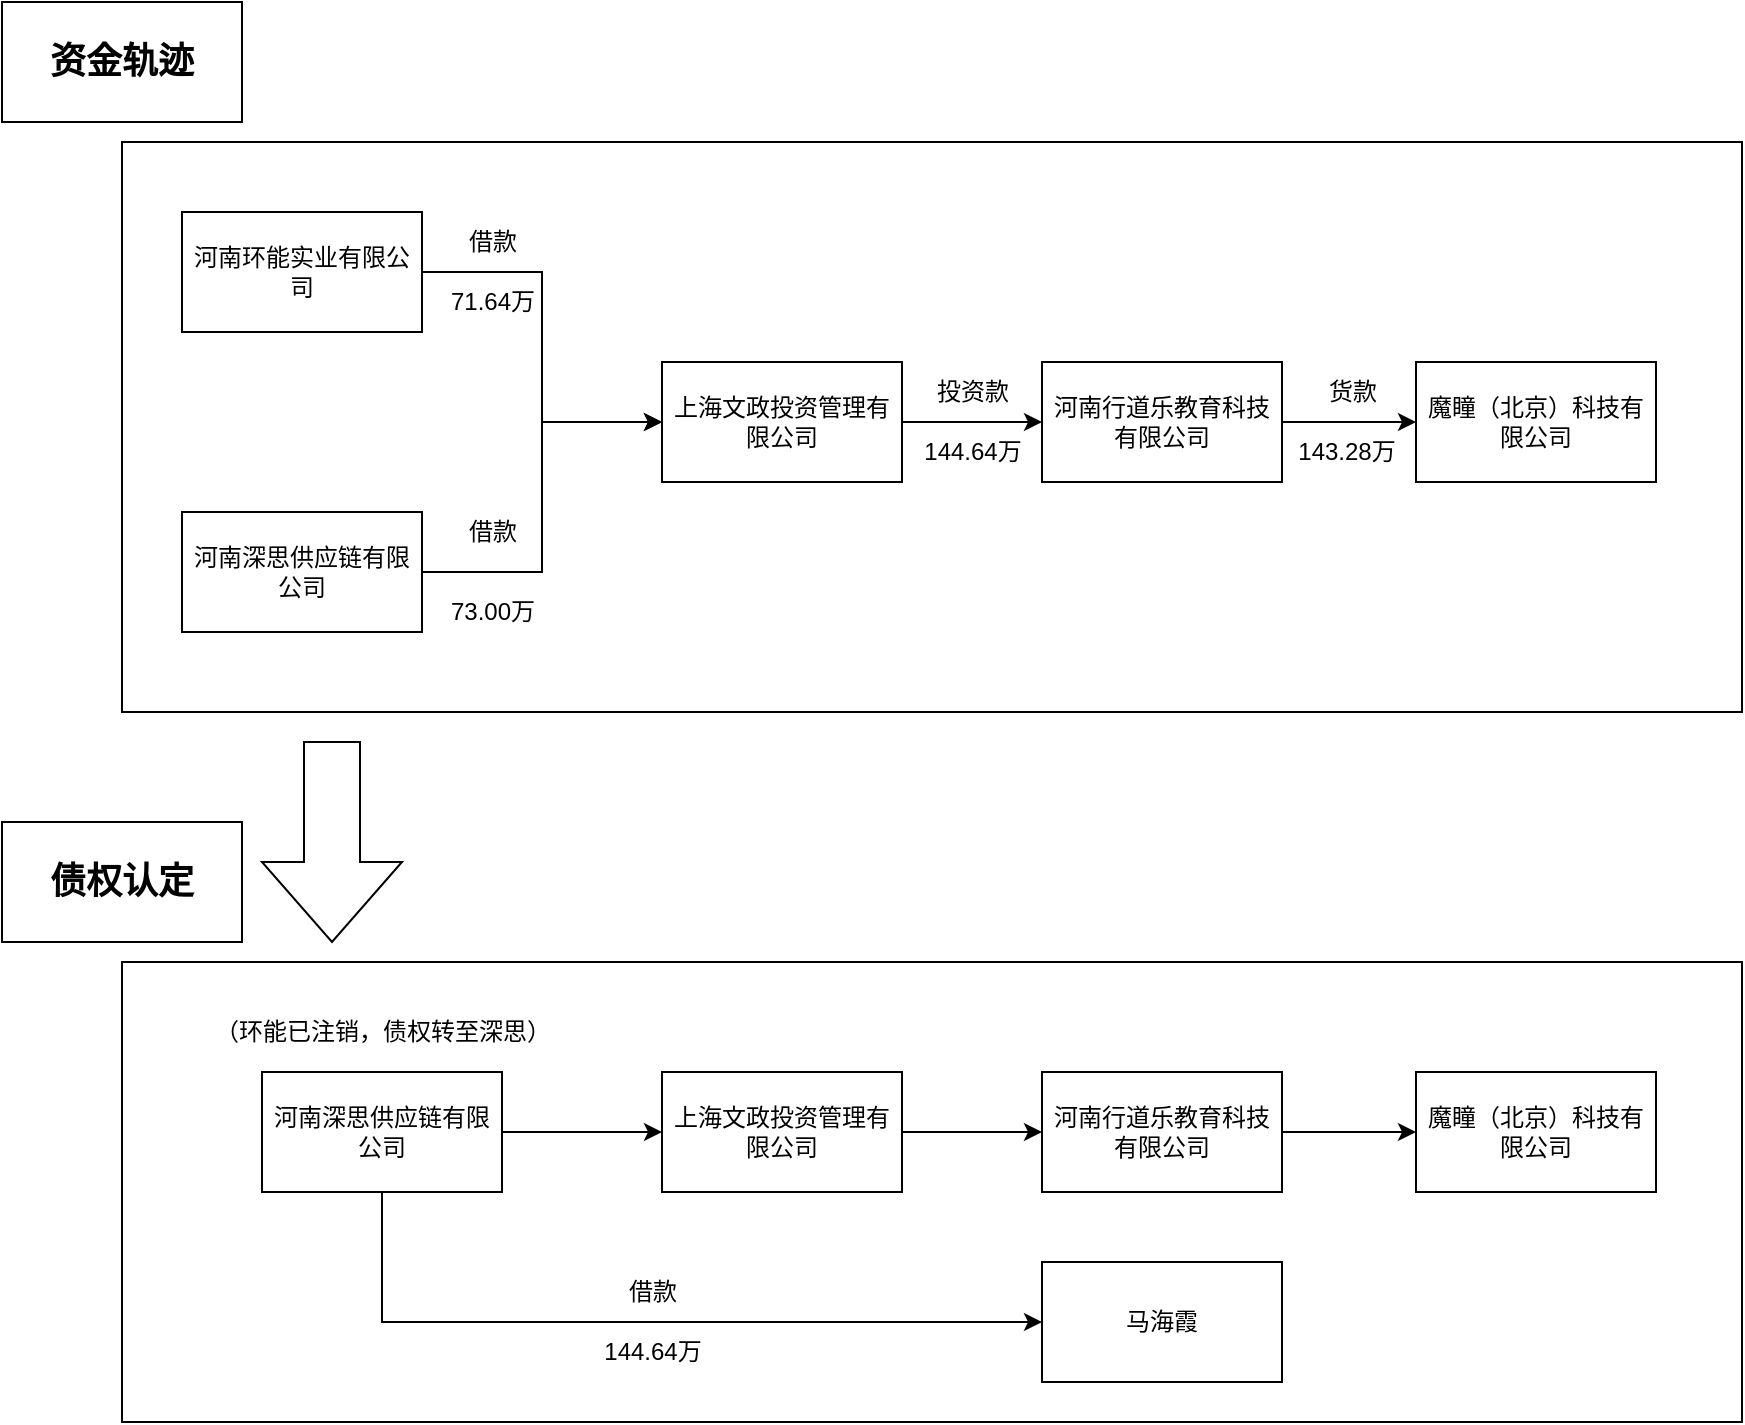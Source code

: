 <mxfile version="22.1.21" type="github">
  <diagram name="第 1 页" id="448E7n4bSGnICHPR-e7T">
    <mxGraphModel dx="1434" dy="746" grid="1" gridSize="10" guides="1" tooltips="1" connect="1" arrows="1" fold="1" page="1" pageScale="1" pageWidth="827" pageHeight="1169" math="0" shadow="0">
      <root>
        <mxCell id="0" />
        <mxCell id="1" parent="0" />
        <mxCell id="nbFcufh1acFG5wVBwIWf-41" value="" style="rounded=0;whiteSpace=wrap;html=1;" vertex="1" parent="1">
          <mxGeometry x="60" y="550" width="810" height="230" as="geometry" />
        </mxCell>
        <mxCell id="nbFcufh1acFG5wVBwIWf-38" value="" style="rounded=0;whiteSpace=wrap;html=1;" vertex="1" parent="1">
          <mxGeometry x="60" y="140" width="810" height="285" as="geometry" />
        </mxCell>
        <mxCell id="nbFcufh1acFG5wVBwIWf-11" style="edgeStyle=orthogonalEdgeStyle;rounded=0;orthogonalLoop=1;jettySize=auto;html=1;exitX=1;exitY=0.5;exitDx=0;exitDy=0;entryX=0;entryY=0.5;entryDx=0;entryDy=0;" edge="1" parent="1" source="nbFcufh1acFG5wVBwIWf-1" target="nbFcufh1acFG5wVBwIWf-3">
          <mxGeometry relative="1" as="geometry" />
        </mxCell>
        <mxCell id="nbFcufh1acFG5wVBwIWf-1" value="河南环能实业有限公司&lt;br&gt;" style="rounded=0;whiteSpace=wrap;html=1;" vertex="1" parent="1">
          <mxGeometry x="90" y="175" width="120" height="60" as="geometry" />
        </mxCell>
        <mxCell id="nbFcufh1acFG5wVBwIWf-10" style="edgeStyle=orthogonalEdgeStyle;rounded=0;orthogonalLoop=1;jettySize=auto;html=1;exitX=1;exitY=0.5;exitDx=0;exitDy=0;entryX=0;entryY=0.5;entryDx=0;entryDy=0;" edge="1" parent="1" source="nbFcufh1acFG5wVBwIWf-2" target="nbFcufh1acFG5wVBwIWf-3">
          <mxGeometry relative="1" as="geometry" />
        </mxCell>
        <mxCell id="nbFcufh1acFG5wVBwIWf-2" value="河南深思供应链有限公司" style="rounded=0;whiteSpace=wrap;html=1;" vertex="1" parent="1">
          <mxGeometry x="90" y="325" width="120" height="60" as="geometry" />
        </mxCell>
        <mxCell id="nbFcufh1acFG5wVBwIWf-7" style="edgeStyle=orthogonalEdgeStyle;rounded=0;orthogonalLoop=1;jettySize=auto;html=1;exitX=1;exitY=0.5;exitDx=0;exitDy=0;entryX=0;entryY=0.5;entryDx=0;entryDy=0;" edge="1" parent="1" source="nbFcufh1acFG5wVBwIWf-3" target="nbFcufh1acFG5wVBwIWf-4">
          <mxGeometry relative="1" as="geometry" />
        </mxCell>
        <mxCell id="nbFcufh1acFG5wVBwIWf-3" value="上海文政投资管理有限公司" style="rounded=0;whiteSpace=wrap;html=1;" vertex="1" parent="1">
          <mxGeometry x="330" y="250" width="120" height="60" as="geometry" />
        </mxCell>
        <mxCell id="nbFcufh1acFG5wVBwIWf-6" style="edgeStyle=orthogonalEdgeStyle;rounded=0;orthogonalLoop=1;jettySize=auto;html=1;exitX=1;exitY=0.5;exitDx=0;exitDy=0;" edge="1" parent="1" source="nbFcufh1acFG5wVBwIWf-4" target="nbFcufh1acFG5wVBwIWf-5">
          <mxGeometry relative="1" as="geometry" />
        </mxCell>
        <mxCell id="nbFcufh1acFG5wVBwIWf-4" value="河南行道乐教育科技有限公司" style="rounded=0;whiteSpace=wrap;html=1;" vertex="1" parent="1">
          <mxGeometry x="520" y="250" width="120" height="60" as="geometry" />
        </mxCell>
        <mxCell id="nbFcufh1acFG5wVBwIWf-5" value="魔瞳（北京）科技有限公司" style="rounded=0;whiteSpace=wrap;html=1;" vertex="1" parent="1">
          <mxGeometry x="707" y="250" width="120" height="60" as="geometry" />
        </mxCell>
        <mxCell id="nbFcufh1acFG5wVBwIWf-12" value="投资款" style="text;html=1;align=center;verticalAlign=middle;resizable=0;points=[];autosize=1;strokeColor=none;fillColor=none;" vertex="1" parent="1">
          <mxGeometry x="455" y="250" width="60" height="30" as="geometry" />
        </mxCell>
        <mxCell id="nbFcufh1acFG5wVBwIWf-13" value="货款" style="text;html=1;align=center;verticalAlign=middle;resizable=0;points=[];autosize=1;strokeColor=none;fillColor=none;" vertex="1" parent="1">
          <mxGeometry x="650" y="250" width="50" height="30" as="geometry" />
        </mxCell>
        <mxCell id="nbFcufh1acFG5wVBwIWf-14" value="借款" style="text;html=1;align=center;verticalAlign=middle;resizable=0;points=[];autosize=1;strokeColor=none;fillColor=none;" vertex="1" parent="1">
          <mxGeometry x="220" y="320" width="50" height="30" as="geometry" />
        </mxCell>
        <mxCell id="nbFcufh1acFG5wVBwIWf-15" value="借款" style="text;html=1;align=center;verticalAlign=middle;resizable=0;points=[];autosize=1;strokeColor=none;fillColor=none;" vertex="1" parent="1">
          <mxGeometry x="220" y="175" width="50" height="30" as="geometry" />
        </mxCell>
        <mxCell id="nbFcufh1acFG5wVBwIWf-16" value="71.64万" style="text;html=1;align=center;verticalAlign=middle;resizable=0;points=[];autosize=1;strokeColor=none;fillColor=none;" vertex="1" parent="1">
          <mxGeometry x="210" y="205" width="70" height="30" as="geometry" />
        </mxCell>
        <mxCell id="nbFcufh1acFG5wVBwIWf-17" value="73.00万" style="text;html=1;align=center;verticalAlign=middle;resizable=0;points=[];autosize=1;strokeColor=none;fillColor=none;" vertex="1" parent="1">
          <mxGeometry x="210" y="360" width="70" height="30" as="geometry" />
        </mxCell>
        <mxCell id="nbFcufh1acFG5wVBwIWf-18" value="144.64万" style="text;html=1;align=center;verticalAlign=middle;resizable=0;points=[];autosize=1;strokeColor=none;fillColor=none;" vertex="1" parent="1">
          <mxGeometry x="450" y="280" width="70" height="30" as="geometry" />
        </mxCell>
        <mxCell id="nbFcufh1acFG5wVBwIWf-19" value="143.28万" style="text;html=1;align=center;verticalAlign=middle;resizable=0;points=[];autosize=1;strokeColor=none;fillColor=none;" vertex="1" parent="1">
          <mxGeometry x="637" y="280" width="70" height="30" as="geometry" />
        </mxCell>
        <mxCell id="nbFcufh1acFG5wVBwIWf-22" style="edgeStyle=orthogonalEdgeStyle;rounded=0;orthogonalLoop=1;jettySize=auto;html=1;exitX=1;exitY=0.5;exitDx=0;exitDy=0;entryX=0;entryY=0.5;entryDx=0;entryDy=0;" edge="1" parent="1" source="nbFcufh1acFG5wVBwIWf-23" target="nbFcufh1acFG5wVBwIWf-25">
          <mxGeometry relative="1" as="geometry" />
        </mxCell>
        <mxCell id="nbFcufh1acFG5wVBwIWf-45" style="edgeStyle=orthogonalEdgeStyle;rounded=0;orthogonalLoop=1;jettySize=auto;html=1;exitX=0.5;exitY=1;exitDx=0;exitDy=0;entryX=0;entryY=0.5;entryDx=0;entryDy=0;" edge="1" parent="1" source="nbFcufh1acFG5wVBwIWf-23" target="nbFcufh1acFG5wVBwIWf-44">
          <mxGeometry relative="1" as="geometry" />
        </mxCell>
        <mxCell id="nbFcufh1acFG5wVBwIWf-23" value="河南深思供应链有限公司" style="rounded=0;whiteSpace=wrap;html=1;" vertex="1" parent="1">
          <mxGeometry x="130" y="605" width="120" height="60" as="geometry" />
        </mxCell>
        <mxCell id="nbFcufh1acFG5wVBwIWf-24" style="edgeStyle=orthogonalEdgeStyle;rounded=0;orthogonalLoop=1;jettySize=auto;html=1;exitX=1;exitY=0.5;exitDx=0;exitDy=0;entryX=0;entryY=0.5;entryDx=0;entryDy=0;" edge="1" parent="1" source="nbFcufh1acFG5wVBwIWf-25" target="nbFcufh1acFG5wVBwIWf-27">
          <mxGeometry relative="1" as="geometry" />
        </mxCell>
        <mxCell id="nbFcufh1acFG5wVBwIWf-25" value="上海文政投资管理有限公司" style="rounded=0;whiteSpace=wrap;html=1;" vertex="1" parent="1">
          <mxGeometry x="330" y="605" width="120" height="60" as="geometry" />
        </mxCell>
        <mxCell id="nbFcufh1acFG5wVBwIWf-47" style="edgeStyle=orthogonalEdgeStyle;rounded=0;orthogonalLoop=1;jettySize=auto;html=1;exitX=1;exitY=0.5;exitDx=0;exitDy=0;entryX=0;entryY=0.5;entryDx=0;entryDy=0;" edge="1" parent="1" source="nbFcufh1acFG5wVBwIWf-27" target="nbFcufh1acFG5wVBwIWf-46">
          <mxGeometry relative="1" as="geometry" />
        </mxCell>
        <mxCell id="nbFcufh1acFG5wVBwIWf-27" value="河南行道乐教育科技有限公司" style="rounded=0;whiteSpace=wrap;html=1;" vertex="1" parent="1">
          <mxGeometry x="520" y="605" width="120" height="60" as="geometry" />
        </mxCell>
        <mxCell id="nbFcufh1acFG5wVBwIWf-31" value="借款" style="text;html=1;align=center;verticalAlign=middle;resizable=0;points=[];autosize=1;strokeColor=none;fillColor=none;" vertex="1" parent="1">
          <mxGeometry x="300" y="700" width="50" height="30" as="geometry" />
        </mxCell>
        <mxCell id="nbFcufh1acFG5wVBwIWf-34" value="144.64万" style="text;html=1;align=center;verticalAlign=middle;resizable=0;points=[];autosize=1;strokeColor=none;fillColor=none;" vertex="1" parent="1">
          <mxGeometry x="290" y="730" width="70" height="30" as="geometry" />
        </mxCell>
        <mxCell id="nbFcufh1acFG5wVBwIWf-37" value="" style="html=1;shadow=0;dashed=0;align=center;verticalAlign=middle;shape=mxgraph.arrows2.arrow;dy=0.6;dx=40;direction=south;notch=0;" vertex="1" parent="1">
          <mxGeometry x="130" y="440" width="70" height="100" as="geometry" />
        </mxCell>
        <mxCell id="nbFcufh1acFG5wVBwIWf-40" value="&lt;b&gt;&lt;font style=&quot;font-size: 18px;&quot;&gt;资金轨迹&lt;/font&gt;&lt;/b&gt;" style="rounded=0;whiteSpace=wrap;html=1;" vertex="1" parent="1">
          <mxGeometry y="70" width="120" height="60" as="geometry" />
        </mxCell>
        <mxCell id="nbFcufh1acFG5wVBwIWf-42" value="&lt;b&gt;&lt;font style=&quot;font-size: 18px;&quot;&gt;债权认定&lt;/font&gt;&lt;/b&gt;" style="rounded=0;whiteSpace=wrap;html=1;" vertex="1" parent="1">
          <mxGeometry y="480" width="120" height="60" as="geometry" />
        </mxCell>
        <mxCell id="nbFcufh1acFG5wVBwIWf-43" value="（环能已注销，债权转至深思）" style="text;html=1;align=center;verticalAlign=middle;resizable=0;points=[];autosize=1;strokeColor=none;fillColor=none;" vertex="1" parent="1">
          <mxGeometry x="95" y="570" width="190" height="30" as="geometry" />
        </mxCell>
        <mxCell id="nbFcufh1acFG5wVBwIWf-44" value="马海霞" style="rounded=0;whiteSpace=wrap;html=1;" vertex="1" parent="1">
          <mxGeometry x="520" y="700" width="120" height="60" as="geometry" />
        </mxCell>
        <mxCell id="nbFcufh1acFG5wVBwIWf-46" value="魔瞳（北京）科技有限公司" style="rounded=0;whiteSpace=wrap;html=1;" vertex="1" parent="1">
          <mxGeometry x="707" y="605" width="120" height="60" as="geometry" />
        </mxCell>
      </root>
    </mxGraphModel>
  </diagram>
</mxfile>
